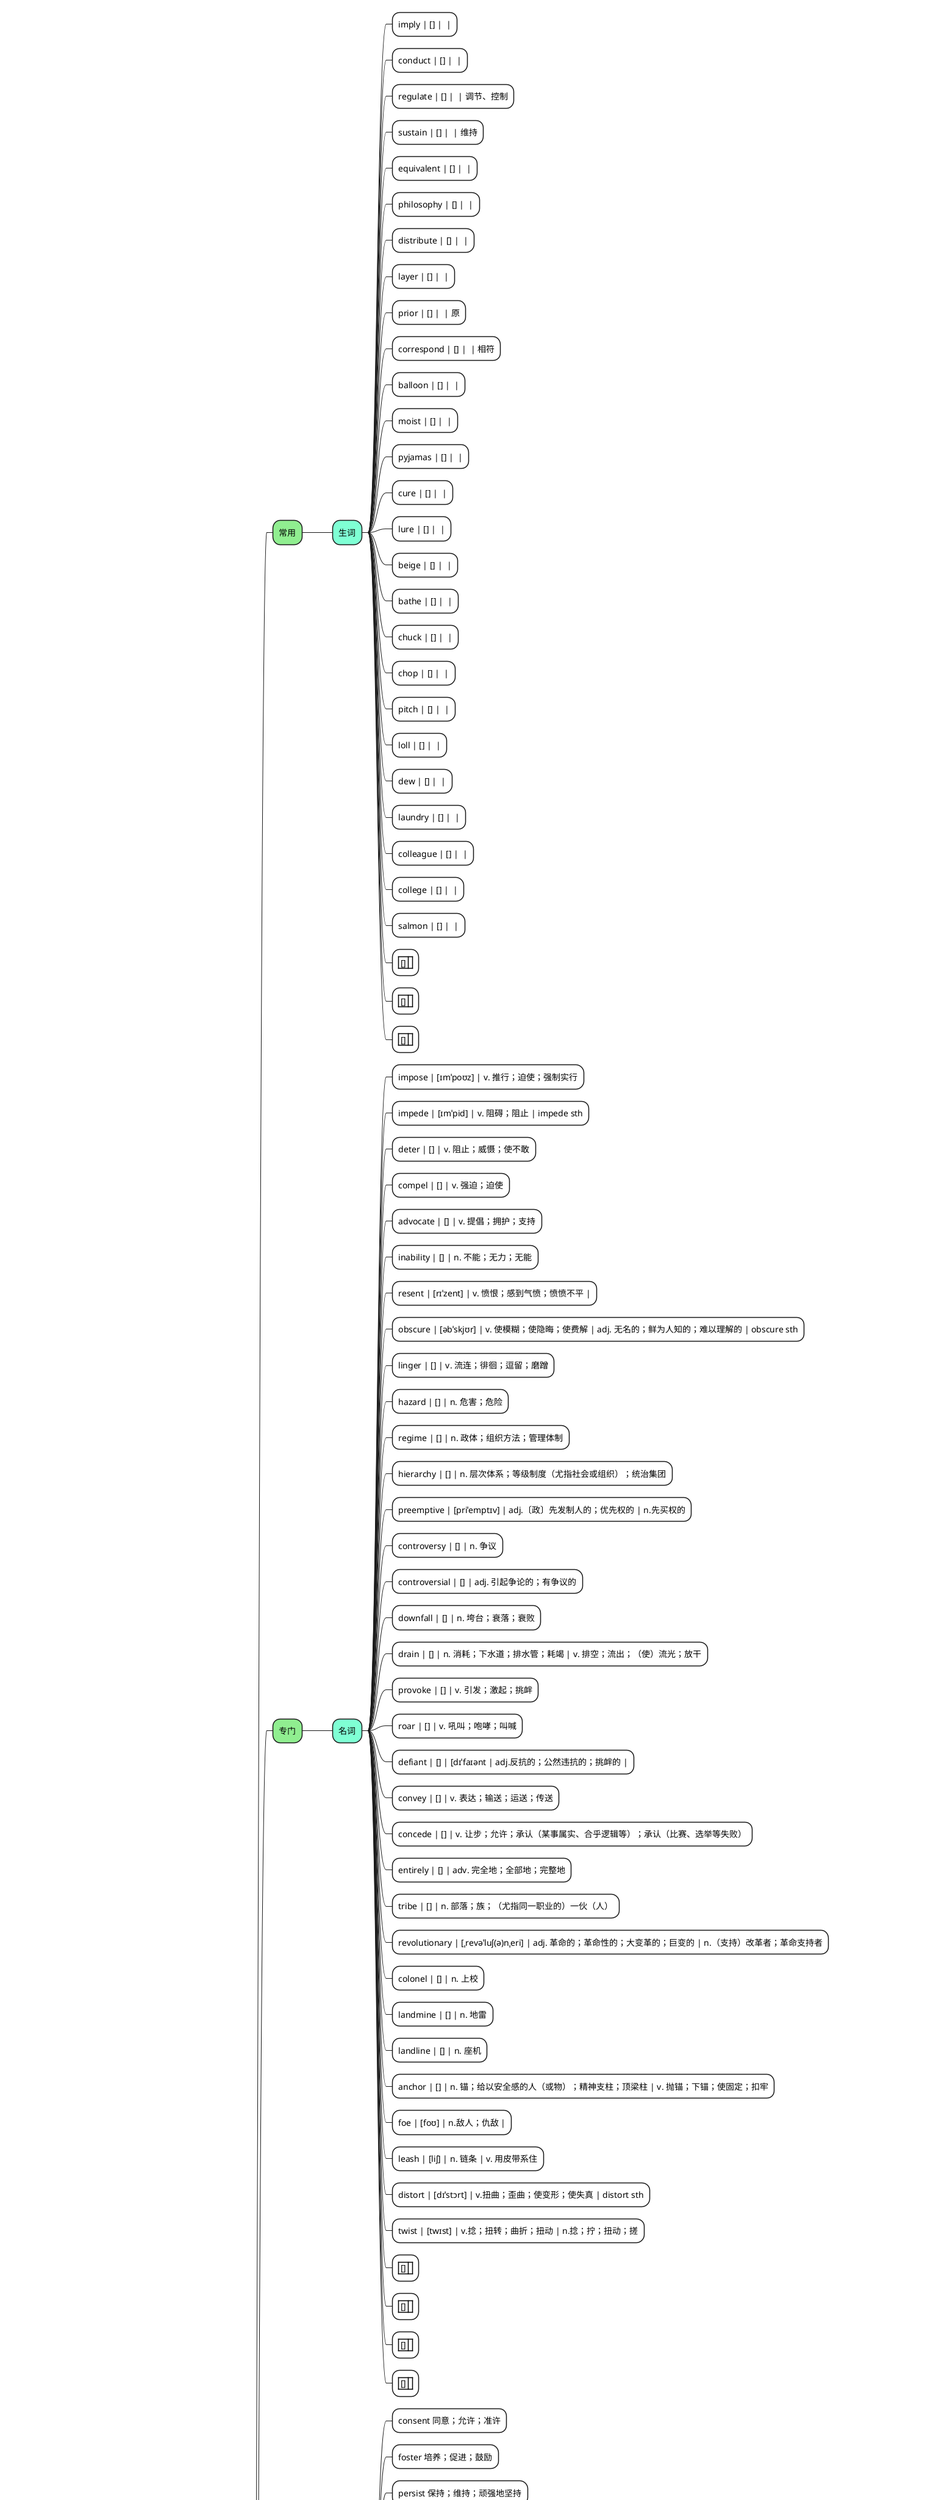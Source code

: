@startmindmap

+[#OrangeRed] Vocabulary

++[#yellow] 词汇

+++[#Orange] 提高

++++[#Pink] 生词

+++++[#LightGreen] 常用

++++++[#Aquamarine] 生词

+++++++[#White] imply | [] |  |
+++++++[#White] conduct | [] |  |
+++++++[#White] regulate | [] |  | 调节、控制
+++++++[#White] sustain | [] |  | 维持
+++++++[#White] equivalent | [] |  |
+++++++[#White] philosophy | [] |  |
+++++++[#White] distribute | [] |  |
+++++++[#White] layer | [] |  |
+++++++[#White] prior | [] |  | 原
+++++++[#White] correspond | [] |  | 相符

+++++++[#White] balloon | [] |  |
+++++++[#White] moist | [] |  |
+++++++[#White] pyjamas | [] |  |
+++++++[#White] cure | [] |  |
+++++++[#White] lure | [] |  |
+++++++[#White] beige | [] |  |
+++++++[#White] bathe | [] |  |
+++++++[#White] chuck | [] |  |
+++++++[#White] chop | [] |  |
+++++++[#White] pitch | [] |  |
+++++++[#White] loll | [] |  |
+++++++[#White] dew | [] |  |
+++++++[#White] laundry | [] |  |
+++++++[#White] colleague | [] |  |
+++++++[#White] college | [] |  |
+++++++[#White] salmon | [] |  |
+++++++[#White]  | [] |  |
+++++++[#White]  | [] |  |
+++++++[#White]  | [] |  |



+++++[#LightGreen] 专门

++++++[#Aquamarine] 名词

+++++++[#White] impose | [ɪmˈpoʊz] | v. 推行；迫使；强制实行
+++++++[#White] impede | [ɪmˈpid] | v. 阻碍；阻止 | impede sth
+++++++[#White] deter | [] | v. 阻止；威慑；使不敢
+++++++[#White] compel | [] | v. 强迫；迫使
+++++++[#White] advocate | [] | v. 提倡；拥护；支持
+++++++[#White] inability | [] | n. 不能；无力；无能
+++++++[#White] resent | [rɪˈzent] | v. 愤恨；感到气愤；愤愤不平 |
+++++++[#White] obscure | [əbˈskjʊr] | v. 使模糊；使隐晦；使费解 | adj. 无名的；鲜为人知的；难以理解的 | obscure sth
+++++++[#White] linger | [] | v. 流连；徘徊；逗留；磨蹭
+++++++[#White] hazard | [] | n. 危害；危险
+++++++[#White] regime | [] | n. 政体；组织方法；管理体制
+++++++[#White] hierarchy | [] | n. 层次体系；等级制度（尤指社会或组织）；统治集团
+++++++[#White] preemptive | [priˈemptɪv] | adj.〔政〕先发制人的；优先权的 | n.先买权的
+++++++[#White] controversy | [] | n. 争议
+++++++[#White] controversial | [] | adj. 引起争论的；有争议的
+++++++[#White] downfall | [] | n. 垮台；衰落；衰败
+++++++[#White] drain | [] | n. 消耗；下水道；排水管；耗竭 | v. 排空；流出；（使）流光；放干
+++++++[#White] provoke | [] | v. 引发；激起；挑衅
+++++++[#White] roar | [] | v. 吼叫；咆哮；叫喊
+++++++[#White] defiant | [] | [dɪˈfaɪənt | adj.反抗的；公然违抗的；挑衅的 |
+++++++[#White] convey | [] | v. 表达；输送；运送；传送
+++++++[#White] concede | [] | v. 让步；允许；承认（某事属实、合乎逻辑等）；承认（比赛、选举等失败）
+++++++[#White] entirely | [] | adv. 完全地；全部地；完整地
+++++++[#White] tribe | [] | n. 部落；族；（尤指同一职业的）一伙（人）
+++++++[#White] revolutionary | [ˌrevəˈluʃ(ə)nˌeri] | adj. 革命的；革命性的；大变革的；巨变的 | n.（支持）改革者；革命支持者
+++++++[#White] colonel | [] | n. 上校
+++++++[#White] landmine | [] | n. 地雷
+++++++[#White] landline | [] | n. 座机
+++++++[#White] anchor | [] | n. 锚；给以安全感的人（或物）；精神支柱；顶梁柱 | v. 抛锚；下锚；使固定；扣牢
+++++++[#White] foe | [foʊ] | n.敌人；仇敌 |
+++++++[#White] leash | [liʃ] | n. 链条 | v. 用皮带系住
+++++++[#White] distort | [dɪˈstɔrt] | v.扭曲；歪曲；使变形；使失真 | distort sth
+++++++[#White] twist | [twɪst] | v.捻；扭转；曲折；扭动 | n.捻；拧；扭动；搓
+++++++[#White]  | [] |  |
+++++++[#White]  | [] |  |
+++++++[#White]  | [] |  |
+++++++[#White]  | [] |  |



+++++[#LightGreen] 工作

++++++[#Aquamarine] 名词

+++++++[#White] consent 同意；允许；准许
+++++++[#White] foster 培养；促进；鼓励
+++++++[#White] persist 保持；维持；顽强地坚持
+++++++[#White] readily 乐意地；快捷地；轻而易举地
+++++++[#White] coherent 合乎逻辑的；有条理的；有表达能力的
+++++++[#White] reconcile 调和；使配合；使和解
+++++++[#White] conducive | [kənˈdusɪv] | adj. 有益于…的 | conducive to sth | conducive to doing sth
+++++++[#White] culminate （以某种结果）告终；（在某一点）结束
+++++++[#White] complicated 复杂的；难懂的
+++++++[#White] convoluted 复杂的；盘绕的
+++++++[#White] defective 有缺点的；有缺陷的；有毛病的
+++++++[#White] drawback 缺点；不利条件
+++++++[#White] overwhelm 压倒，淹没，击败
+++++++[#White] impartial | [ɪmˈpɑrʃ(ə)l] | adj.公正的；不偏不倚的；中立的 |
+++++++[#White]  | [] |  |
+++++++[#White]  | [] |  |
+++++++[#White]  | [] |  |

++++++[#Aquamarine] 开发

+++++++[#White] concurrency | [kən'kʌrənsɪ] | n.〔计〕并发性 |
+++++++[#White] coincide | [ˌkoʊɪnˈsaɪd] | v.相符；重叠；同时发生；相同 | sth coincide with sth
+++++++[#White] overlap | [ˈoʊvərˌlæp] | v.交叠；使部分重叠；（时间上）部分重叠；（范围方面）部分重叠 | n.（范围方面的）重叠部分；重叠量；交接时期
+++++++[#White] lap | [læp] | n.搭接；膝；怀；膝头 | v.搭接；研磨；舔；重叠
+++++++[#White]  | [] |  |
+++++++[#White]  | [] |  |



+++++[#LightGreen] 学术

++++++[#Aquamarine] 形容词

+++++++[#White] perpetual motion machine 永动机
+++++++[#White] momentum 动量；势头；动力
+++++++[#White] specimen 样本
+++++++[#White] rigid 坚韧的，不屈的
+++++++[#White] prestigious 有声望的
+++++++[#White] ambiguous 模棱两可的；含混不清的；多义的
+++++++[#White] tentative 试探；尝试；实验
+++++++[#White] inclination | n. 倾向；倾斜度；趋向；意愿
+++++++[#White]  | [] |  |
+++++++[#White]  | [] |  |
+++++++[#White]  | [] |  |




+++++[#LightGreen] 爱好

++++++[#Aquamarine] 名词

+++++++[#White] tint | [] | n. 色调；浅色；淡色彩
+++++++[#White] shine | [ʃaɪn] | v. 发光；反光；照耀；把…照向 |  adj. 明亮的；灿烂的；出色的 | n. 光亮；光泽
+++++++[#White] shimmer | [ˈʃɪmər] | v. 发出微弱的闪光；闪烁 | n. 闪烁的光
+++++++[#White] decorate | [ˈdekəˌreɪt] | v. 装饰；装点；装潢；点缀 |
+++++++[#White] decoration | [ˌdekəˈreɪʃ(ə)n]  | n. 装潢；装饰品；勋章；奖章 |
+++++++[#White] ornamental | [ˌɔrnəˈment(ə)l] | n. 观赏植物；装饰物 | adj. 装饰性的；点缀的
+++++++[#White] stunning | [] | adj. 绝妙的；给人以深刻印象的；极有魅力的；令人惊奇万分的 | v. stun 的现在分词
+++++++[#White] stun | [] | n. 震惊；晕眩 | v. 使昏迷；（尤指）打昏；使震惊（或惊愕、目瞪口呆）
+++++++[#White] durable | [ˈdʊrəb(ə)l] | adj. 耐用的；耐久的；长期的；长久的 | n. 耐久品
+++++++[#White] endure | [ɪnˈdʊr] | v.忍受；忍耐；持续；持久 |
+++++++[#White] era | [] | n. 新时期；纪元；年代
+++++++[#White]  | [] |  |
+++++++[#White]  | [] |  |
+++++++[#White]  | [] |  |


+++++[#LightGreen] 人

++++++[#Aquamarine] 爱

+++++++[#White] endeavor | n. 努力 | v. 努力
+++++++[#White] persevere | [ˌpɜsəˈvɪr] | v. 坚持；孜孜以求
+++++++[#White] persistent | [pərˈsɪstənt] | adj.执着的；不屈不挠的；坚持不懈的；连绵的
+++++++[#White] conform | [kənˈfɔrm] | v. 遵守；相一致；顺从；相符合 | conform to sth | conform with sth
+++++++[#White] cleanliness | [ˈklenlinəs] | n. 清洁；干净；爱干净的习惯 |
+++++++[#White] guideline | [ˈɡaɪdˈlaɪn] ] | 官方指南 |
+++++++[#White] courteous | [ˈkɜrtiəs] | adj.有礼貌的；客气的；（尤指）恭敬的 |
+++++++[#White]  | [] |  |
+++++++[#White]  | [] |  |
+++++++[#White]  | [] |  |



++++++[#Aquamarine] 恨
+++++++[#White] eccentric | n.怪人；偏心圆；【机】偏心器；【天】离心圈 | adj.古怪的；异乎寻常的
+++++++[#White] indifference | [] | n. 漠不关心；冷淡；不感兴趣；无动于衷 | indifference to sb/sth |
+++++++[#White] extravagant | [ɪkˈstrævəɡənt] | adj. 奢侈的；挥霍的；铺张浪费的；过于昂贵的 |
+++++++[#White] ceremony | [ˈserəˌmoʊni] | n. 仪式；典礼；礼仪；礼节 |
+++++++[#White]  | [] |  |
+++++++[#White]  | [] |  |
+++++++[#White]  | [] |  |


++++++[#Aquamarine] 医药

+++++++[#White] cough | [kɑf] | n.咳嗽；咳嗽声；咳嗽病 | v.咳嗽；（从喉咙或肺中）咳出；突然发出刺耳的声音
+++++++[#White] sneeze | [] | v.打喷嚏 | n. 喷嚏；喷嚏声
+++++++[#White] pneumonia | [nuˈmoʊniə] | n. 肺炎 |
+++++++[#White] medication | [] | n. 药物 |
+++++++[#White] aspirin | [ˈæsprɪn] | n. 阿司匹林（镇痛解热消炎药） |
+++++++[#White]  | [] |  |
+++++++[#White]  | [] |  |


++++++[#Aquamarine] 生物

+++++++[#White] mouse | mice(复数) | n.【计】鼠标 (器)；姑娘；【动】(比 rat 小的) 小鼠；胆小的人 | v.【计】使用鼠标；(猫和枭) 捉耗子；来回窥探；搜捕
+++++++[#White] extinct | [ɪkˈstɪŋkt] | adj.(动植物,语言)灭绝的；(习俗,工作等)消失的；指死火山 |
+++++++[#White]  | [] |  |
+++++++[#White]  | [] |  |



++++++[#Aquamarine] 自然

+++++++[#White] tranquility | [ˈtræŋkwɪlətɪ] | n.宁静 |
+++++++[#White] rapture | [ˈræptʃər] | n.狂喜；兴高采烈；欢天喜地 |
+++++++[#White] watcher | [] | n.注视者；看守人；值班员；守夜人 |
+++++++[#White] axis | [ˈæksɪs] | n.坐标轴；轴（旋转物体假想的中心线）；对称中心线（将物体平分为二） |
+++++++[#White] aurora | [ɔː'rɔːrə] | n.极光；曙光；【罗神】曙光女神；【女名】女子名 |
+++++++[#White] Centaurus | [sɛnˈtɔrəs] | n.【天】半人马(星)座 |
+++++++[#White] entropy | [ˈentrəpi] | n.无序状态测量法；熵（物资系统的不能用来做功的能量的度量） |
+++++++[#White] automatic | [ˌɔtəˈmætɪk] | adj.自动的；无意识的；不假思索的；必然的 | n.自动步枪；自动变速汽车；自动换挡汽车
+++++++[#White] echo | [ˈekoʊ] | n.回声；回音；回响；反响 | v.回响；重复；回荡；模仿
+++++++[#White] edge | [edʒ] | n.边缘；边沿；刀刃；利刃 | v.渐渐移动；给…加边；略为增加（或减少）
+++++++[#White] creature | [ˈkritʃər] | n.生物；东西；创造物；〈美〉牛马 |
+++++++[#White] crystal | [ˈkrɪst(ə)l] | n.水晶；结晶体；【化】晶体；水晶玻璃(制品) | adj.晶莹的；如水晶般的；清楚的；显而易见的
+++++++[#White] choir | [ˈkwaɪr] | n.(教堂,学校的)唱诗班；唱诗席 |
+++++++[#White] chant | [tʃænt] | v.吟唱；歌颂；赞扬；卖唱 | n.【宗教】颂歌；单调的歌；吟诵语调；呆板无味
+++++++[#White]  | [] |  |
+++++++[#White]  | [] |  |



+++++[#LightGreen] 生活

++++++[#Aquamarine] 灾难

+++++++[#White] flood 洪水；水灾；大量（的人或事物）
+++++++[#White] grab | [ɡræb] | n. 猛然的抓取；突然的抢夺；抓取（或截获、采集）的图像；抓斗 | v. 抓住；攫取；（试图）抓住；抓住（机会）
+++++++[#White] chase | [tʃeɪs] | v. 追逐；追求；追赶；追捕 | n. 追逐；追赶；追捕；努力获得
+++++++[#White] vaccine | [ˈvækˌsin] | adj. 牛痘的；预防疫苗的；种痘的 |
+++++++[#White] widespread | [ˈwaɪdˌspred] | adj. 分布广的；普遍的；大量的；广泛应用的 |
+++++++[#White] preventable | [prɪˈventəb(ə)l] | adj. 可阻止的；可预防的 |
+++++++[#White] suffer | [ˈsʌfər] | v.遭受；蒙受；受难；变差 |
+++++++[#White] shipwrecked | [ˈʃɪpˌrekt] | n.沉船；海难；船舶失事；失事的船 | v.遭遇海难；船只失事
+++++++[#White] rescue | [ˈreskju] | n.救援；抢救；营救；获救 | v.抢救；营救；援救
+++++++[#White]  | [] |  |
+++++++[#White]  | [] |  |
+++++++[#White]  | [] |  |



++++++[#Aquamarine] 日常

+++++++[#White] beak
+++++++[#White] peck
+++++++[#White] sip
+++++++[#White] dip
+++++++[#White] dab
+++++++[#White] slender 苗条的；纤细的；窄的
+++++++[#White] thigh 大腿；股；（食用的鸡等的）大腿
+++++++[#White] palm 手掌
+++++++[#White] scrap 小块（纸、布匹等）；一丁点；残羹剩饭
+++++++[#White]  | [] |  |
+++++++[#White] cling | [klɪŋ] | v. 附着；依附；抓紧；紧握 | cling to sb | clung(过)
+++++++[#White] warp | [wɔrp] | n. 经纱 | v. 弯曲；使（行为等）不合情理；使乖戾 | warp sth
+++++++[#White] bend | [bend] | v. 弯曲；（使）倾斜；（使四肢等）弯曲；把… 弄弯（或折起） | n. 弯道；（潜水员过快浮出水面造成的）减压病
+++++++[#White]  | [] |  |
+++++++[#White]  | [] |  |
+++++++[#White]  | [] |  |
+++++++[#White]  | [] |  |
+++++++[#White]  | [] |  |


++++++[#Aquamarine] 家乡

+++++++[#White] mend | [mend] | v. 修补；修理；愈合；缝补 | n. 修理；改进；痊愈；修理部份
+++++++[#White] lobster | [ˈlɑbstər] | n. 大虾；【鱼】龙虾；龙虾肉；傻子 |
+++++++[#White]  | [] |  |
+++++++[#White]  | [] |  |
+++++++[#White]  | [] |  |




+++++[#LightGreen] 对立

++++++[#Aquamarine] 名词

+++++++[#White] demolish | [dɪˈmɑlɪʃ] | v. 拆毁；破坏；驳倒（观点或理论）；轻易而彻底地打败
+++++++[#White] establish | [] | v. 建立；确立；设立；确定

+++++++[#White] vast | [væst] | adj. 辽阔的；巨大的；庞大的；大量的
+++++++[#White] abundant | [əˈbʌndənt] | adj. 大量的；丰盛的；充裕的

+++++++[#White] adequate | [] | adj. 足够的；合格的；合乎需要的
+++++++[#White] sufficient | [] | adj. 足够的；充足的 | n. 足够 (的量)

+++++++[#White] scarce | [] | 缺乏的；不足的；稀少的。勉强；刚；几乎不
+++++++[#White] devoid | [dɪˈvɔɪd] | adj. 完全没有；缺乏 | be devoid of humor




@endmindmap